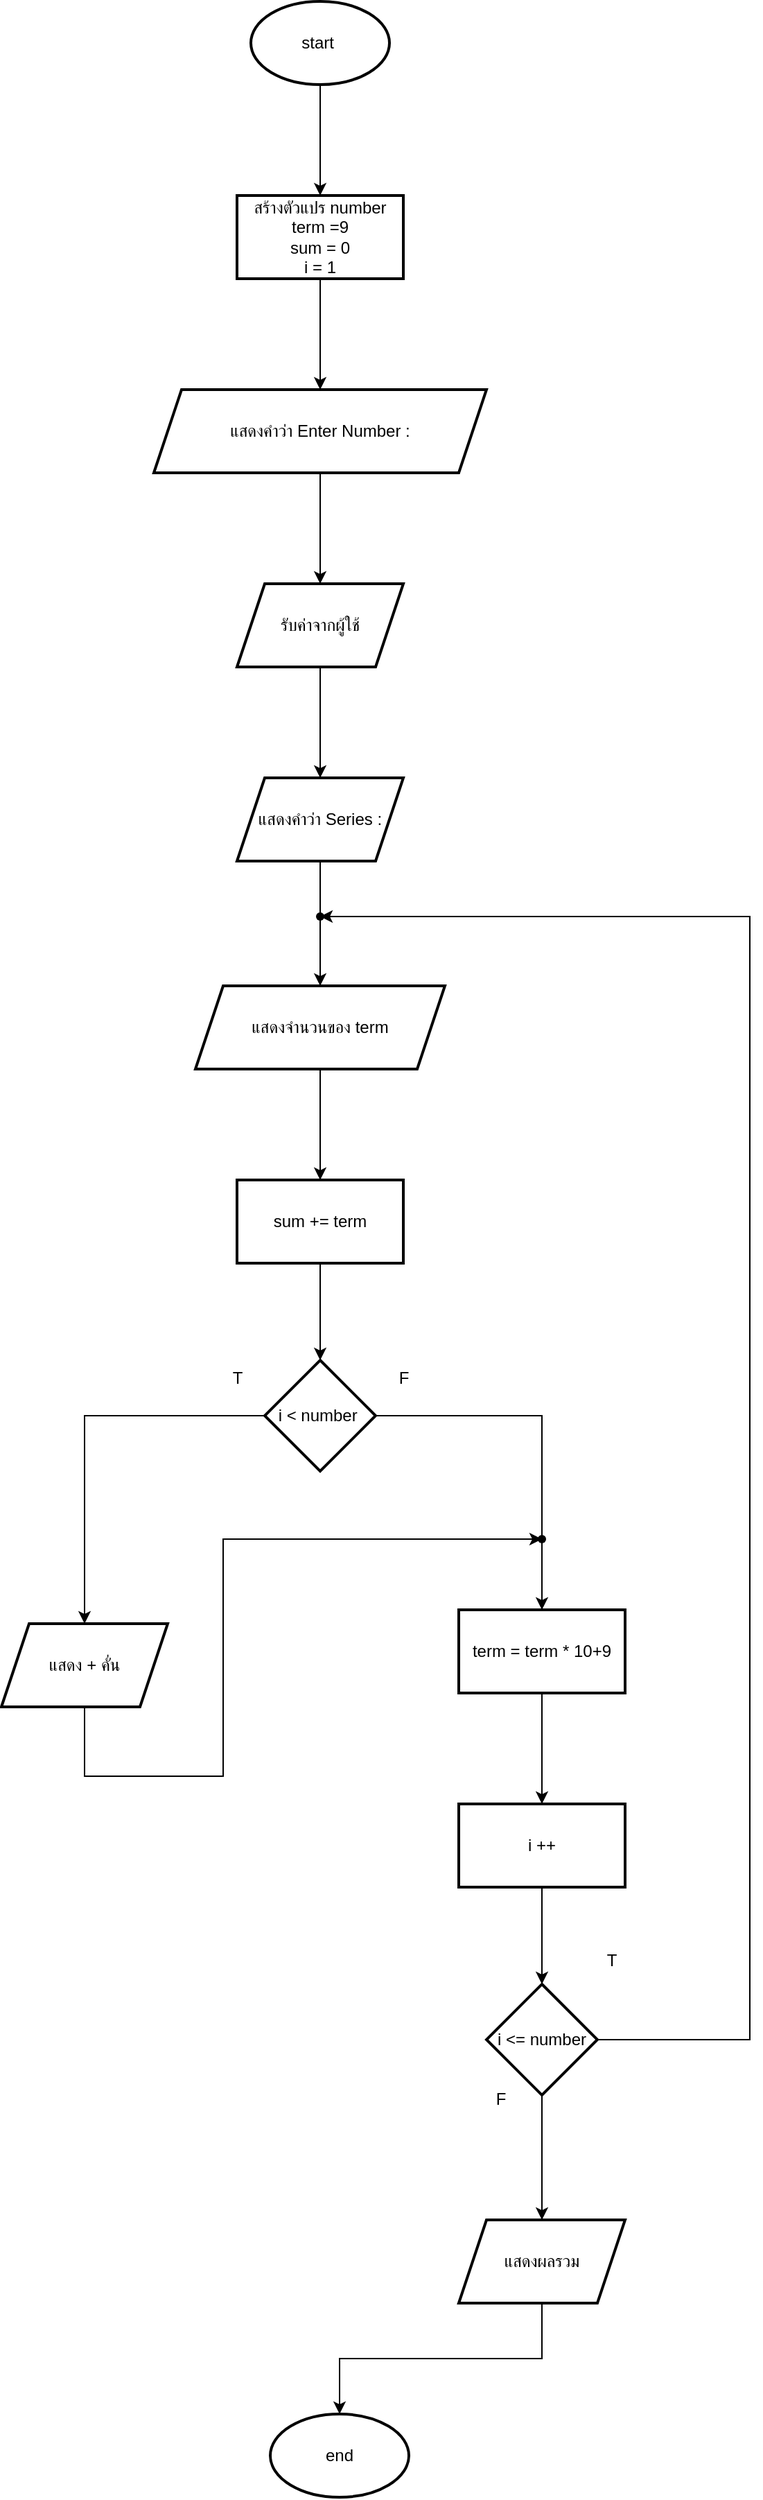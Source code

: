 <mxfile version="25.0.3">
  <diagram name="หน้า-1" id="29gw4thI8T2h8BffswDQ">
    <mxGraphModel dx="1034" dy="446" grid="1" gridSize="10" guides="1" tooltips="1" connect="1" arrows="1" fold="1" page="1" pageScale="1" pageWidth="827" pageHeight="1169" math="0" shadow="0">
      <root>
        <mxCell id="0" />
        <mxCell id="1" parent="0" />
        <mxCell id="hf5jpUwvI0Tzl1pVDB7x-3" value="" style="edgeStyle=orthogonalEdgeStyle;rounded=0;orthogonalLoop=1;jettySize=auto;html=1;" edge="1" parent="1" source="hf5jpUwvI0Tzl1pVDB7x-1" target="hf5jpUwvI0Tzl1pVDB7x-2">
          <mxGeometry relative="1" as="geometry" />
        </mxCell>
        <mxCell id="hf5jpUwvI0Tzl1pVDB7x-1" value="start&amp;nbsp;" style="strokeWidth=2;html=1;shape=mxgraph.flowchart.start_1;whiteSpace=wrap;" vertex="1" parent="1">
          <mxGeometry x="350" y="70" width="100" height="60" as="geometry" />
        </mxCell>
        <mxCell id="hf5jpUwvI0Tzl1pVDB7x-5" value="" style="edgeStyle=orthogonalEdgeStyle;rounded=0;orthogonalLoop=1;jettySize=auto;html=1;" edge="1" parent="1" source="hf5jpUwvI0Tzl1pVDB7x-2" target="hf5jpUwvI0Tzl1pVDB7x-4">
          <mxGeometry relative="1" as="geometry" />
        </mxCell>
        <mxCell id="hf5jpUwvI0Tzl1pVDB7x-2" value="สร้างตัวแปร number term =9&lt;div&gt;sum = 0&lt;/div&gt;&lt;div&gt;i = 1&lt;/div&gt;" style="whiteSpace=wrap;html=1;strokeWidth=2;" vertex="1" parent="1">
          <mxGeometry x="340" y="210" width="120" height="60" as="geometry" />
        </mxCell>
        <mxCell id="hf5jpUwvI0Tzl1pVDB7x-7" value="" style="edgeStyle=orthogonalEdgeStyle;rounded=0;orthogonalLoop=1;jettySize=auto;html=1;" edge="1" parent="1" source="hf5jpUwvI0Tzl1pVDB7x-4" target="hf5jpUwvI0Tzl1pVDB7x-6">
          <mxGeometry relative="1" as="geometry" />
        </mxCell>
        <mxCell id="hf5jpUwvI0Tzl1pVDB7x-4" value="แสดงคำว่า Enter Number :" style="shape=parallelogram;perimeter=parallelogramPerimeter;whiteSpace=wrap;html=1;fixedSize=1;strokeWidth=2;" vertex="1" parent="1">
          <mxGeometry x="280" y="350" width="240" height="60" as="geometry" />
        </mxCell>
        <mxCell id="hf5jpUwvI0Tzl1pVDB7x-9" value="" style="edgeStyle=orthogonalEdgeStyle;rounded=0;orthogonalLoop=1;jettySize=auto;html=1;" edge="1" parent="1" source="hf5jpUwvI0Tzl1pVDB7x-6" target="hf5jpUwvI0Tzl1pVDB7x-8">
          <mxGeometry relative="1" as="geometry" />
        </mxCell>
        <mxCell id="hf5jpUwvI0Tzl1pVDB7x-6" value="รับค่าจากผู้ใช้" style="shape=parallelogram;perimeter=parallelogramPerimeter;whiteSpace=wrap;html=1;fixedSize=1;strokeWidth=2;" vertex="1" parent="1">
          <mxGeometry x="340" y="490" width="120" height="60" as="geometry" />
        </mxCell>
        <mxCell id="hf5jpUwvI0Tzl1pVDB7x-13" value="" style="edgeStyle=orthogonalEdgeStyle;rounded=0;orthogonalLoop=1;jettySize=auto;html=1;" edge="1" parent="1" source="hf5jpUwvI0Tzl1pVDB7x-8" target="hf5jpUwvI0Tzl1pVDB7x-12">
          <mxGeometry relative="1" as="geometry" />
        </mxCell>
        <mxCell id="hf5jpUwvI0Tzl1pVDB7x-8" value="แสดงคำว่า Series :" style="shape=parallelogram;perimeter=parallelogramPerimeter;whiteSpace=wrap;html=1;fixedSize=1;strokeWidth=2;" vertex="1" parent="1">
          <mxGeometry x="340" y="630" width="120" height="60" as="geometry" />
        </mxCell>
        <mxCell id="hf5jpUwvI0Tzl1pVDB7x-15" value="" style="edgeStyle=orthogonalEdgeStyle;rounded=0;orthogonalLoop=1;jettySize=auto;html=1;" edge="1" parent="1" source="hf5jpUwvI0Tzl1pVDB7x-12" target="hf5jpUwvI0Tzl1pVDB7x-14">
          <mxGeometry relative="1" as="geometry" />
        </mxCell>
        <mxCell id="hf5jpUwvI0Tzl1pVDB7x-12" value="แสดงจำนวนของ term" style="shape=parallelogram;perimeter=parallelogramPerimeter;whiteSpace=wrap;html=1;fixedSize=1;strokeWidth=2;" vertex="1" parent="1">
          <mxGeometry x="310" y="780" width="180" height="60" as="geometry" />
        </mxCell>
        <mxCell id="hf5jpUwvI0Tzl1pVDB7x-17" value="" style="edgeStyle=orthogonalEdgeStyle;rounded=0;orthogonalLoop=1;jettySize=auto;html=1;" edge="1" parent="1" source="hf5jpUwvI0Tzl1pVDB7x-14" target="hf5jpUwvI0Tzl1pVDB7x-16">
          <mxGeometry relative="1" as="geometry" />
        </mxCell>
        <mxCell id="hf5jpUwvI0Tzl1pVDB7x-14" value="sum += term" style="whiteSpace=wrap;html=1;strokeWidth=2;" vertex="1" parent="1">
          <mxGeometry x="340" y="920" width="120" height="60" as="geometry" />
        </mxCell>
        <mxCell id="hf5jpUwvI0Tzl1pVDB7x-19" value="" style="edgeStyle=orthogonalEdgeStyle;rounded=0;orthogonalLoop=1;jettySize=auto;html=1;" edge="1" parent="1" source="hf5jpUwvI0Tzl1pVDB7x-16" target="hf5jpUwvI0Tzl1pVDB7x-18">
          <mxGeometry relative="1" as="geometry" />
        </mxCell>
        <mxCell id="hf5jpUwvI0Tzl1pVDB7x-22" value="" style="edgeStyle=orthogonalEdgeStyle;rounded=0;orthogonalLoop=1;jettySize=auto;html=1;" edge="1" parent="1" source="hf5jpUwvI0Tzl1pVDB7x-16" target="hf5jpUwvI0Tzl1pVDB7x-21">
          <mxGeometry relative="1" as="geometry" />
        </mxCell>
        <mxCell id="hf5jpUwvI0Tzl1pVDB7x-16" value="i &amp;lt; number&amp;nbsp;" style="rhombus;whiteSpace=wrap;html=1;strokeWidth=2;" vertex="1" parent="1">
          <mxGeometry x="360" y="1050" width="80" height="80" as="geometry" />
        </mxCell>
        <mxCell id="hf5jpUwvI0Tzl1pVDB7x-26" style="edgeStyle=orthogonalEdgeStyle;rounded=0;orthogonalLoop=1;jettySize=auto;html=1;exitX=0.5;exitY=1;exitDx=0;exitDy=0;entryX=0.4;entryY=0.3;entryDx=0;entryDy=0;entryPerimeter=0;" edge="1" parent="1" source="hf5jpUwvI0Tzl1pVDB7x-18" target="hf5jpUwvI0Tzl1pVDB7x-27">
          <mxGeometry relative="1" as="geometry">
            <mxPoint x="410" y="1270" as="targetPoint" />
            <Array as="points">
              <mxPoint x="230" y="1350" />
              <mxPoint x="330" y="1350" />
              <mxPoint x="330" y="1179" />
            </Array>
          </mxGeometry>
        </mxCell>
        <mxCell id="hf5jpUwvI0Tzl1pVDB7x-18" value="แสดง + คั่น" style="shape=parallelogram;perimeter=parallelogramPerimeter;whiteSpace=wrap;html=1;fixedSize=1;strokeWidth=2;" vertex="1" parent="1">
          <mxGeometry x="170" y="1240" width="120" height="60" as="geometry" />
        </mxCell>
        <mxCell id="hf5jpUwvI0Tzl1pVDB7x-20" value="T" style="text;html=1;align=center;verticalAlign=middle;resizable=0;points=[];autosize=1;strokeColor=none;fillColor=none;" vertex="1" parent="1">
          <mxGeometry x="325" y="1048" width="30" height="30" as="geometry" />
        </mxCell>
        <mxCell id="hf5jpUwvI0Tzl1pVDB7x-25" value="" style="edgeStyle=orthogonalEdgeStyle;rounded=0;orthogonalLoop=1;jettySize=auto;html=1;" edge="1" parent="1" source="hf5jpUwvI0Tzl1pVDB7x-21" target="hf5jpUwvI0Tzl1pVDB7x-24">
          <mxGeometry relative="1" as="geometry" />
        </mxCell>
        <mxCell id="hf5jpUwvI0Tzl1pVDB7x-21" value="term = term * 10+9" style="whiteSpace=wrap;html=1;strokeWidth=2;" vertex="1" parent="1">
          <mxGeometry x="500" y="1230" width="120" height="60" as="geometry" />
        </mxCell>
        <mxCell id="hf5jpUwvI0Tzl1pVDB7x-23" value="F" style="text;html=1;align=center;verticalAlign=middle;resizable=0;points=[];autosize=1;strokeColor=none;fillColor=none;" vertex="1" parent="1">
          <mxGeometry x="445" y="1048" width="30" height="30" as="geometry" />
        </mxCell>
        <mxCell id="hf5jpUwvI0Tzl1pVDB7x-29" value="" style="edgeStyle=orthogonalEdgeStyle;rounded=0;orthogonalLoop=1;jettySize=auto;html=1;" edge="1" parent="1" source="hf5jpUwvI0Tzl1pVDB7x-24" target="hf5jpUwvI0Tzl1pVDB7x-28">
          <mxGeometry relative="1" as="geometry" />
        </mxCell>
        <mxCell id="hf5jpUwvI0Tzl1pVDB7x-24" value="i ++" style="whiteSpace=wrap;html=1;strokeWidth=2;" vertex="1" parent="1">
          <mxGeometry x="500" y="1370" width="120" height="60" as="geometry" />
        </mxCell>
        <mxCell id="hf5jpUwvI0Tzl1pVDB7x-27" value="" style="shape=waypoint;sketch=0;fillStyle=solid;size=6;pointerEvents=1;points=[];fillColor=none;resizable=0;rotatable=0;perimeter=centerPerimeter;snapToPoint=1;" vertex="1" parent="1">
          <mxGeometry x="550" y="1169" width="20" height="20" as="geometry" />
        </mxCell>
        <mxCell id="hf5jpUwvI0Tzl1pVDB7x-31" value="" style="edgeStyle=orthogonalEdgeStyle;rounded=0;orthogonalLoop=1;jettySize=auto;html=1;" edge="1" parent="1" source="hf5jpUwvI0Tzl1pVDB7x-28" target="hf5jpUwvI0Tzl1pVDB7x-30">
          <mxGeometry relative="1" as="geometry" />
        </mxCell>
        <mxCell id="hf5jpUwvI0Tzl1pVDB7x-28" value="i &amp;lt;= number" style="rhombus;whiteSpace=wrap;html=1;strokeWidth=2;" vertex="1" parent="1">
          <mxGeometry x="520" y="1500" width="80" height="80" as="geometry" />
        </mxCell>
        <mxCell id="hf5jpUwvI0Tzl1pVDB7x-30" value="แสดงผลรวม" style="shape=parallelogram;perimeter=parallelogramPerimeter;whiteSpace=wrap;html=1;fixedSize=1;strokeWidth=2;" vertex="1" parent="1">
          <mxGeometry x="500" y="1670" width="120" height="60" as="geometry" />
        </mxCell>
        <mxCell id="hf5jpUwvI0Tzl1pVDB7x-32" value="end" style="strokeWidth=2;html=1;shape=mxgraph.flowchart.start_1;whiteSpace=wrap;" vertex="1" parent="1">
          <mxGeometry x="364" y="1810" width="100" height="60" as="geometry" />
        </mxCell>
        <mxCell id="hf5jpUwvI0Tzl1pVDB7x-33" style="edgeStyle=orthogonalEdgeStyle;rounded=0;orthogonalLoop=1;jettySize=auto;html=1;exitX=0.5;exitY=1;exitDx=0;exitDy=0;entryX=0.5;entryY=0;entryDx=0;entryDy=0;entryPerimeter=0;" edge="1" parent="1" source="hf5jpUwvI0Tzl1pVDB7x-30" target="hf5jpUwvI0Tzl1pVDB7x-32">
          <mxGeometry relative="1" as="geometry" />
        </mxCell>
        <mxCell id="hf5jpUwvI0Tzl1pVDB7x-34" value="F" style="text;html=1;align=center;verticalAlign=middle;resizable=0;points=[];autosize=1;strokeColor=none;fillColor=none;" vertex="1" parent="1">
          <mxGeometry x="515" y="1568" width="30" height="30" as="geometry" />
        </mxCell>
        <mxCell id="hf5jpUwvI0Tzl1pVDB7x-35" value="" style="shape=waypoint;sketch=0;fillStyle=solid;size=6;pointerEvents=1;points=[];fillColor=none;resizable=0;rotatable=0;perimeter=centerPerimeter;snapToPoint=1;" vertex="1" parent="1">
          <mxGeometry x="390" y="720" width="20" height="20" as="geometry" />
        </mxCell>
        <mxCell id="hf5jpUwvI0Tzl1pVDB7x-36" style="edgeStyle=orthogonalEdgeStyle;rounded=0;orthogonalLoop=1;jettySize=auto;html=1;exitX=1;exitY=0.5;exitDx=0;exitDy=0;entryX=1.05;entryY=0.6;entryDx=0;entryDy=0;entryPerimeter=0;" edge="1" parent="1" source="hf5jpUwvI0Tzl1pVDB7x-28" target="hf5jpUwvI0Tzl1pVDB7x-35">
          <mxGeometry relative="1" as="geometry">
            <Array as="points">
              <mxPoint x="710" y="1540" />
              <mxPoint x="710" y="730" />
            </Array>
          </mxGeometry>
        </mxCell>
        <mxCell id="hf5jpUwvI0Tzl1pVDB7x-38" value="T" style="text;html=1;align=center;verticalAlign=middle;resizable=0;points=[];autosize=1;strokeColor=none;fillColor=none;" vertex="1" parent="1">
          <mxGeometry x="595" y="1468" width="30" height="30" as="geometry" />
        </mxCell>
      </root>
    </mxGraphModel>
  </diagram>
</mxfile>
